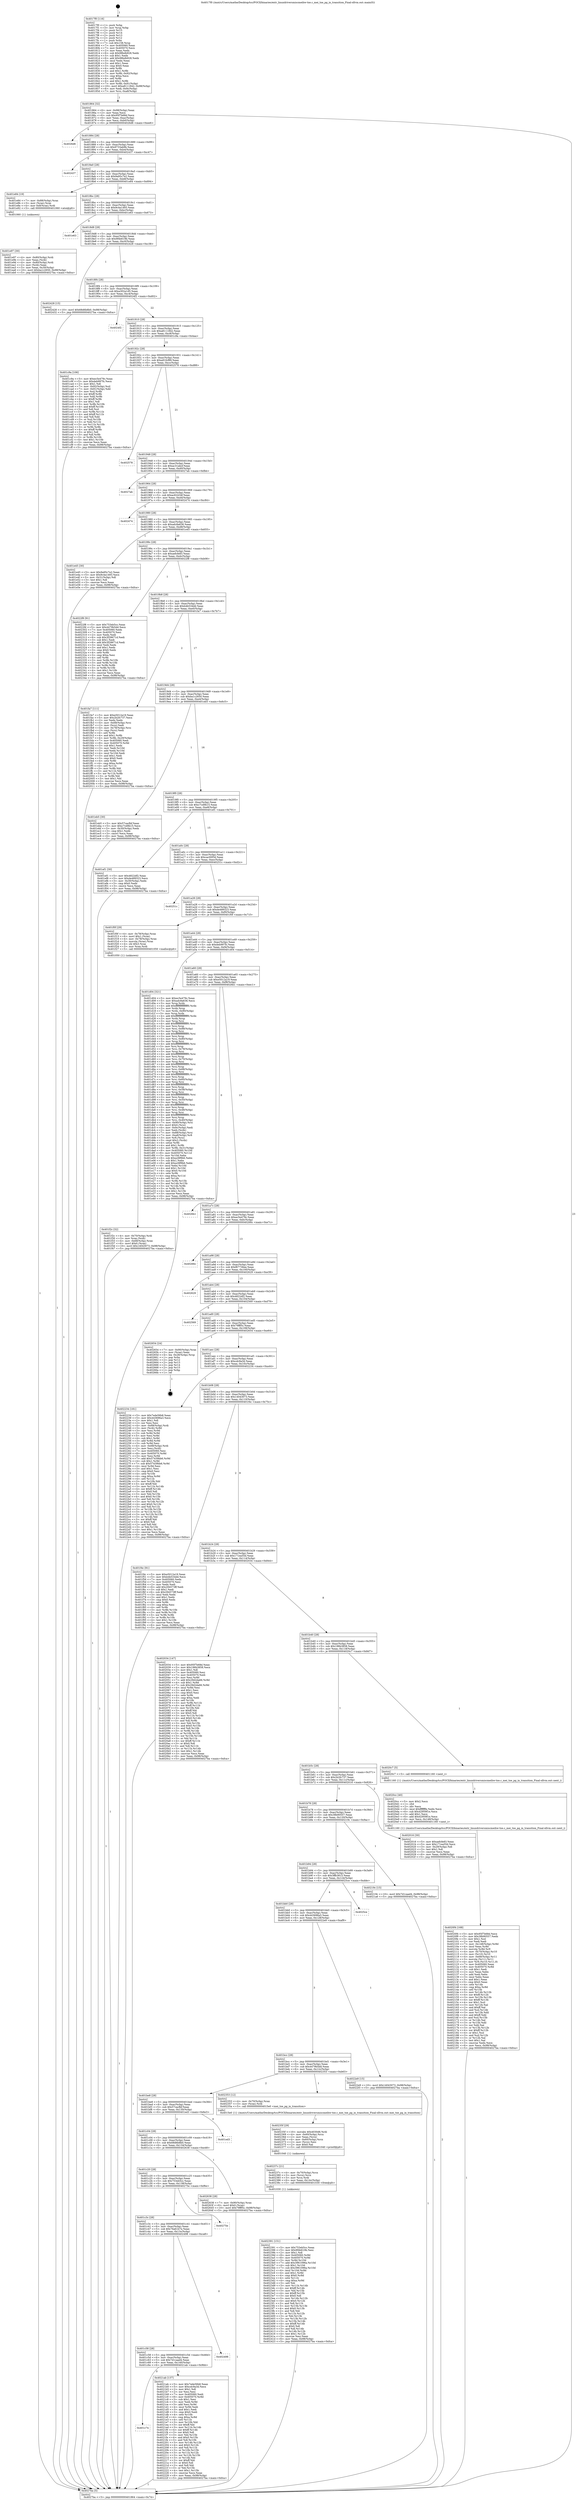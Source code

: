 digraph "0x4017f0" {
  label = "0x4017f0 (/mnt/c/Users/mathe/Desktop/tcc/POCII/binaries/extr_linuxdriversmiscmeihw-txe.c_mei_txe_pg_in_transition_Final-ollvm.out::main(0))"
  labelloc = "t"
  node[shape=record]

  Entry [label="",width=0.3,height=0.3,shape=circle,fillcolor=black,style=filled]
  "0x401864" [label="{
     0x401864 [32]\l
     | [instrs]\l
     &nbsp;&nbsp;0x401864 \<+6\>: mov -0x98(%rbp),%eax\l
     &nbsp;&nbsp;0x40186a \<+2\>: mov %eax,%ecx\l
     &nbsp;&nbsp;0x40186c \<+6\>: sub $0x95f7b68d,%ecx\l
     &nbsp;&nbsp;0x401872 \<+6\>: mov %eax,-0xac(%rbp)\l
     &nbsp;&nbsp;0x401878 \<+6\>: mov %ecx,-0xb0(%rbp)\l
     &nbsp;&nbsp;0x40187e \<+6\>: je 00000000004026d6 \<main+0xee6\>\l
  }"]
  "0x4026d6" [label="{
     0x4026d6\l
  }", style=dashed]
  "0x401884" [label="{
     0x401884 [28]\l
     | [instrs]\l
     &nbsp;&nbsp;0x401884 \<+5\>: jmp 0000000000401889 \<main+0x99\>\l
     &nbsp;&nbsp;0x401889 \<+6\>: mov -0xac(%rbp),%eax\l
     &nbsp;&nbsp;0x40188f \<+5\>: sub $0x9733ab9b,%eax\l
     &nbsp;&nbsp;0x401894 \<+6\>: mov %eax,-0xb4(%rbp)\l
     &nbsp;&nbsp;0x40189a \<+6\>: je 0000000000402437 \<main+0xc47\>\l
  }"]
  Exit [label="",width=0.3,height=0.3,shape=circle,fillcolor=black,style=filled,peripheries=2]
  "0x402437" [label="{
     0x402437\l
  }", style=dashed]
  "0x4018a0" [label="{
     0x4018a0 [28]\l
     | [instrs]\l
     &nbsp;&nbsp;0x4018a0 \<+5\>: jmp 00000000004018a5 \<main+0xb5\>\l
     &nbsp;&nbsp;0x4018a5 \<+6\>: mov -0xac(%rbp),%eax\l
     &nbsp;&nbsp;0x4018ab \<+5\>: sub $0x9a95c7e2,%eax\l
     &nbsp;&nbsp;0x4018b0 \<+6\>: mov %eax,-0xb8(%rbp)\l
     &nbsp;&nbsp;0x4018b6 \<+6\>: je 0000000000401e84 \<main+0x694\>\l
  }"]
  "0x402391" [label="{
     0x402391 [151]\l
     | [instrs]\l
     &nbsp;&nbsp;0x402391 \<+5\>: mov $0x753eb5cc,%eax\l
     &nbsp;&nbsp;0x402396 \<+5\>: mov $0x9f4b619b,%esi\l
     &nbsp;&nbsp;0x40239b \<+2\>: mov $0x1,%dl\l
     &nbsp;&nbsp;0x40239d \<+8\>: mov 0x405060,%r8d\l
     &nbsp;&nbsp;0x4023a5 \<+8\>: mov 0x405070,%r9d\l
     &nbsp;&nbsp;0x4023ad \<+3\>: mov %r8d,%r10d\l
     &nbsp;&nbsp;0x4023b0 \<+7\>: add $0x3961096a,%r10d\l
     &nbsp;&nbsp;0x4023b7 \<+4\>: sub $0x1,%r10d\l
     &nbsp;&nbsp;0x4023bb \<+7\>: sub $0x3961096a,%r10d\l
     &nbsp;&nbsp;0x4023c2 \<+4\>: imul %r10d,%r8d\l
     &nbsp;&nbsp;0x4023c6 \<+4\>: and $0x1,%r8d\l
     &nbsp;&nbsp;0x4023ca \<+4\>: cmp $0x0,%r8d\l
     &nbsp;&nbsp;0x4023ce \<+4\>: sete %r11b\l
     &nbsp;&nbsp;0x4023d2 \<+4\>: cmp $0xa,%r9d\l
     &nbsp;&nbsp;0x4023d6 \<+3\>: setl %bl\l
     &nbsp;&nbsp;0x4023d9 \<+3\>: mov %r11b,%r14b\l
     &nbsp;&nbsp;0x4023dc \<+4\>: xor $0xff,%r14b\l
     &nbsp;&nbsp;0x4023e0 \<+3\>: mov %bl,%r15b\l
     &nbsp;&nbsp;0x4023e3 \<+4\>: xor $0xff,%r15b\l
     &nbsp;&nbsp;0x4023e7 \<+3\>: xor $0x0,%dl\l
     &nbsp;&nbsp;0x4023ea \<+3\>: mov %r14b,%r12b\l
     &nbsp;&nbsp;0x4023ed \<+4\>: and $0x0,%r12b\l
     &nbsp;&nbsp;0x4023f1 \<+3\>: and %dl,%r11b\l
     &nbsp;&nbsp;0x4023f4 \<+3\>: mov %r15b,%r13b\l
     &nbsp;&nbsp;0x4023f7 \<+4\>: and $0x0,%r13b\l
     &nbsp;&nbsp;0x4023fb \<+2\>: and %dl,%bl\l
     &nbsp;&nbsp;0x4023fd \<+3\>: or %r11b,%r12b\l
     &nbsp;&nbsp;0x402400 \<+3\>: or %bl,%r13b\l
     &nbsp;&nbsp;0x402403 \<+3\>: xor %r13b,%r12b\l
     &nbsp;&nbsp;0x402406 \<+3\>: or %r15b,%r14b\l
     &nbsp;&nbsp;0x402409 \<+4\>: xor $0xff,%r14b\l
     &nbsp;&nbsp;0x40240d \<+3\>: or $0x0,%dl\l
     &nbsp;&nbsp;0x402410 \<+3\>: and %dl,%r14b\l
     &nbsp;&nbsp;0x402413 \<+3\>: or %r14b,%r12b\l
     &nbsp;&nbsp;0x402416 \<+4\>: test $0x1,%r12b\l
     &nbsp;&nbsp;0x40241a \<+3\>: cmovne %esi,%eax\l
     &nbsp;&nbsp;0x40241d \<+6\>: mov %eax,-0x98(%rbp)\l
     &nbsp;&nbsp;0x402423 \<+5\>: jmp 00000000004027ba \<main+0xfca\>\l
  }"]
  "0x401e84" [label="{
     0x401e84 [19]\l
     | [instrs]\l
     &nbsp;&nbsp;0x401e84 \<+7\>: mov -0x88(%rbp),%rax\l
     &nbsp;&nbsp;0x401e8b \<+3\>: mov (%rax),%rax\l
     &nbsp;&nbsp;0x401e8e \<+4\>: mov 0x8(%rax),%rdi\l
     &nbsp;&nbsp;0x401e92 \<+5\>: call 0000000000401060 \<atoi@plt\>\l
     | [calls]\l
     &nbsp;&nbsp;0x401060 \{1\} (unknown)\l
  }"]
  "0x4018bc" [label="{
     0x4018bc [28]\l
     | [instrs]\l
     &nbsp;&nbsp;0x4018bc \<+5\>: jmp 00000000004018c1 \<main+0xd1\>\l
     &nbsp;&nbsp;0x4018c1 \<+6\>: mov -0xac(%rbp),%eax\l
     &nbsp;&nbsp;0x4018c7 \<+5\>: sub $0x9c4a1493,%eax\l
     &nbsp;&nbsp;0x4018cc \<+6\>: mov %eax,-0xbc(%rbp)\l
     &nbsp;&nbsp;0x4018d2 \<+6\>: je 0000000000401e63 \<main+0x673\>\l
  }"]
  "0x40237c" [label="{
     0x40237c [21]\l
     | [instrs]\l
     &nbsp;&nbsp;0x40237c \<+4\>: mov -0x70(%rbp),%rcx\l
     &nbsp;&nbsp;0x402380 \<+3\>: mov (%rcx),%rcx\l
     &nbsp;&nbsp;0x402383 \<+3\>: mov %rcx,%rdi\l
     &nbsp;&nbsp;0x402386 \<+6\>: mov %eax,-0x14c(%rbp)\l
     &nbsp;&nbsp;0x40238c \<+5\>: call 0000000000401030 \<free@plt\>\l
     | [calls]\l
     &nbsp;&nbsp;0x401030 \{1\} (unknown)\l
  }"]
  "0x401e63" [label="{
     0x401e63\l
  }", style=dashed]
  "0x4018d8" [label="{
     0x4018d8 [28]\l
     | [instrs]\l
     &nbsp;&nbsp;0x4018d8 \<+5\>: jmp 00000000004018dd \<main+0xed\>\l
     &nbsp;&nbsp;0x4018dd \<+6\>: mov -0xac(%rbp),%eax\l
     &nbsp;&nbsp;0x4018e3 \<+5\>: sub $0x9f4b619b,%eax\l
     &nbsp;&nbsp;0x4018e8 \<+6\>: mov %eax,-0xc0(%rbp)\l
     &nbsp;&nbsp;0x4018ee \<+6\>: je 0000000000402428 \<main+0xc38\>\l
  }"]
  "0x40235f" [label="{
     0x40235f [29]\l
     | [instrs]\l
     &nbsp;&nbsp;0x40235f \<+10\>: movabs $0x4030d6,%rdi\l
     &nbsp;&nbsp;0x402369 \<+4\>: mov -0x60(%rbp),%rcx\l
     &nbsp;&nbsp;0x40236d \<+2\>: mov %eax,(%rcx)\l
     &nbsp;&nbsp;0x40236f \<+4\>: mov -0x60(%rbp),%rcx\l
     &nbsp;&nbsp;0x402373 \<+2\>: mov (%rcx),%esi\l
     &nbsp;&nbsp;0x402375 \<+2\>: mov $0x0,%al\l
     &nbsp;&nbsp;0x402377 \<+5\>: call 0000000000401040 \<printf@plt\>\l
     | [calls]\l
     &nbsp;&nbsp;0x401040 \{1\} (unknown)\l
  }"]
  "0x402428" [label="{
     0x402428 [15]\l
     | [instrs]\l
     &nbsp;&nbsp;0x402428 \<+10\>: movl $0x68d6b8b0,-0x98(%rbp)\l
     &nbsp;&nbsp;0x402432 \<+5\>: jmp 00000000004027ba \<main+0xfca\>\l
  }"]
  "0x4018f4" [label="{
     0x4018f4 [28]\l
     | [instrs]\l
     &nbsp;&nbsp;0x4018f4 \<+5\>: jmp 00000000004018f9 \<main+0x109\>\l
     &nbsp;&nbsp;0x4018f9 \<+6\>: mov -0xac(%rbp),%eax\l
     &nbsp;&nbsp;0x4018ff \<+5\>: sub $0xa302a1d5,%eax\l
     &nbsp;&nbsp;0x401904 \<+6\>: mov %eax,-0xc4(%rbp)\l
     &nbsp;&nbsp;0x40190a \<+6\>: je 00000000004024f2 \<main+0xd02\>\l
  }"]
  "0x401c74" [label="{
     0x401c74\l
  }", style=dashed]
  "0x4024f2" [label="{
     0x4024f2\l
  }", style=dashed]
  "0x401910" [label="{
     0x401910 [28]\l
     | [instrs]\l
     &nbsp;&nbsp;0x401910 \<+5\>: jmp 0000000000401915 \<main+0x125\>\l
     &nbsp;&nbsp;0x401915 \<+6\>: mov -0xac(%rbp),%eax\l
     &nbsp;&nbsp;0x40191b \<+5\>: sub $0xa8111842,%eax\l
     &nbsp;&nbsp;0x401920 \<+6\>: mov %eax,-0xc8(%rbp)\l
     &nbsp;&nbsp;0x401926 \<+6\>: je 0000000000401c9a \<main+0x4aa\>\l
  }"]
  "0x4021ab" [label="{
     0x4021ab [137]\l
     | [instrs]\l
     &nbsp;&nbsp;0x4021ab \<+5\>: mov $0x7ede56b8,%eax\l
     &nbsp;&nbsp;0x4021b0 \<+5\>: mov $0xcdc9a3d,%ecx\l
     &nbsp;&nbsp;0x4021b5 \<+2\>: mov $0x1,%dl\l
     &nbsp;&nbsp;0x4021b7 \<+2\>: xor %esi,%esi\l
     &nbsp;&nbsp;0x4021b9 \<+7\>: mov 0x405060,%edi\l
     &nbsp;&nbsp;0x4021c0 \<+8\>: mov 0x405070,%r8d\l
     &nbsp;&nbsp;0x4021c8 \<+3\>: sub $0x1,%esi\l
     &nbsp;&nbsp;0x4021cb \<+3\>: mov %edi,%r9d\l
     &nbsp;&nbsp;0x4021ce \<+3\>: add %esi,%r9d\l
     &nbsp;&nbsp;0x4021d1 \<+4\>: imul %r9d,%edi\l
     &nbsp;&nbsp;0x4021d5 \<+3\>: and $0x1,%edi\l
     &nbsp;&nbsp;0x4021d8 \<+3\>: cmp $0x0,%edi\l
     &nbsp;&nbsp;0x4021db \<+4\>: sete %r10b\l
     &nbsp;&nbsp;0x4021df \<+4\>: cmp $0xa,%r8d\l
     &nbsp;&nbsp;0x4021e3 \<+4\>: setl %r11b\l
     &nbsp;&nbsp;0x4021e7 \<+3\>: mov %r10b,%bl\l
     &nbsp;&nbsp;0x4021ea \<+3\>: xor $0xff,%bl\l
     &nbsp;&nbsp;0x4021ed \<+3\>: mov %r11b,%r14b\l
     &nbsp;&nbsp;0x4021f0 \<+4\>: xor $0xff,%r14b\l
     &nbsp;&nbsp;0x4021f4 \<+3\>: xor $0x0,%dl\l
     &nbsp;&nbsp;0x4021f7 \<+3\>: mov %bl,%r15b\l
     &nbsp;&nbsp;0x4021fa \<+4\>: and $0x0,%r15b\l
     &nbsp;&nbsp;0x4021fe \<+3\>: and %dl,%r10b\l
     &nbsp;&nbsp;0x402201 \<+3\>: mov %r14b,%r12b\l
     &nbsp;&nbsp;0x402204 \<+4\>: and $0x0,%r12b\l
     &nbsp;&nbsp;0x402208 \<+3\>: and %dl,%r11b\l
     &nbsp;&nbsp;0x40220b \<+3\>: or %r10b,%r15b\l
     &nbsp;&nbsp;0x40220e \<+3\>: or %r11b,%r12b\l
     &nbsp;&nbsp;0x402211 \<+3\>: xor %r12b,%r15b\l
     &nbsp;&nbsp;0x402214 \<+3\>: or %r14b,%bl\l
     &nbsp;&nbsp;0x402217 \<+3\>: xor $0xff,%bl\l
     &nbsp;&nbsp;0x40221a \<+3\>: or $0x0,%dl\l
     &nbsp;&nbsp;0x40221d \<+2\>: and %dl,%bl\l
     &nbsp;&nbsp;0x40221f \<+3\>: or %bl,%r15b\l
     &nbsp;&nbsp;0x402222 \<+4\>: test $0x1,%r15b\l
     &nbsp;&nbsp;0x402226 \<+3\>: cmovne %ecx,%eax\l
     &nbsp;&nbsp;0x402229 \<+6\>: mov %eax,-0x98(%rbp)\l
     &nbsp;&nbsp;0x40222f \<+5\>: jmp 00000000004027ba \<main+0xfca\>\l
  }"]
  "0x401c9a" [label="{
     0x401c9a [106]\l
     | [instrs]\l
     &nbsp;&nbsp;0x401c9a \<+5\>: mov $0xec5e479c,%eax\l
     &nbsp;&nbsp;0x401c9f \<+5\>: mov $0xdeb997fc,%ecx\l
     &nbsp;&nbsp;0x401ca4 \<+2\>: mov $0x1,%dl\l
     &nbsp;&nbsp;0x401ca6 \<+7\>: mov -0x92(%rbp),%sil\l
     &nbsp;&nbsp;0x401cad \<+7\>: mov -0x91(%rbp),%dil\l
     &nbsp;&nbsp;0x401cb4 \<+3\>: mov %sil,%r8b\l
     &nbsp;&nbsp;0x401cb7 \<+4\>: xor $0xff,%r8b\l
     &nbsp;&nbsp;0x401cbb \<+3\>: mov %dil,%r9b\l
     &nbsp;&nbsp;0x401cbe \<+4\>: xor $0xff,%r9b\l
     &nbsp;&nbsp;0x401cc2 \<+3\>: xor $0x1,%dl\l
     &nbsp;&nbsp;0x401cc5 \<+3\>: mov %r8b,%r10b\l
     &nbsp;&nbsp;0x401cc8 \<+4\>: and $0xff,%r10b\l
     &nbsp;&nbsp;0x401ccc \<+3\>: and %dl,%sil\l
     &nbsp;&nbsp;0x401ccf \<+3\>: mov %r9b,%r11b\l
     &nbsp;&nbsp;0x401cd2 \<+4\>: and $0xff,%r11b\l
     &nbsp;&nbsp;0x401cd6 \<+3\>: and %dl,%dil\l
     &nbsp;&nbsp;0x401cd9 \<+3\>: or %sil,%r10b\l
     &nbsp;&nbsp;0x401cdc \<+3\>: or %dil,%r11b\l
     &nbsp;&nbsp;0x401cdf \<+3\>: xor %r11b,%r10b\l
     &nbsp;&nbsp;0x401ce2 \<+3\>: or %r9b,%r8b\l
     &nbsp;&nbsp;0x401ce5 \<+4\>: xor $0xff,%r8b\l
     &nbsp;&nbsp;0x401ce9 \<+3\>: or $0x1,%dl\l
     &nbsp;&nbsp;0x401cec \<+3\>: and %dl,%r8b\l
     &nbsp;&nbsp;0x401cef \<+3\>: or %r8b,%r10b\l
     &nbsp;&nbsp;0x401cf2 \<+4\>: test $0x1,%r10b\l
     &nbsp;&nbsp;0x401cf6 \<+3\>: cmovne %ecx,%eax\l
     &nbsp;&nbsp;0x401cf9 \<+6\>: mov %eax,-0x98(%rbp)\l
     &nbsp;&nbsp;0x401cff \<+5\>: jmp 00000000004027ba \<main+0xfca\>\l
  }"]
  "0x40192c" [label="{
     0x40192c [28]\l
     | [instrs]\l
     &nbsp;&nbsp;0x40192c \<+5\>: jmp 0000000000401931 \<main+0x141\>\l
     &nbsp;&nbsp;0x401931 \<+6\>: mov -0xac(%rbp),%eax\l
     &nbsp;&nbsp;0x401937 \<+5\>: sub $0xa91fcf89,%eax\l
     &nbsp;&nbsp;0x40193c \<+6\>: mov %eax,-0xcc(%rbp)\l
     &nbsp;&nbsp;0x401942 \<+6\>: je 0000000000402578 \<main+0xd88\>\l
  }"]
  "0x4027ba" [label="{
     0x4027ba [5]\l
     | [instrs]\l
     &nbsp;&nbsp;0x4027ba \<+5\>: jmp 0000000000401864 \<main+0x74\>\l
  }"]
  "0x4017f0" [label="{
     0x4017f0 [116]\l
     | [instrs]\l
     &nbsp;&nbsp;0x4017f0 \<+1\>: push %rbp\l
     &nbsp;&nbsp;0x4017f1 \<+3\>: mov %rsp,%rbp\l
     &nbsp;&nbsp;0x4017f4 \<+2\>: push %r15\l
     &nbsp;&nbsp;0x4017f6 \<+2\>: push %r14\l
     &nbsp;&nbsp;0x4017f8 \<+2\>: push %r13\l
     &nbsp;&nbsp;0x4017fa \<+2\>: push %r12\l
     &nbsp;&nbsp;0x4017fc \<+1\>: push %rbx\l
     &nbsp;&nbsp;0x4017fd \<+7\>: sub $0x158,%rsp\l
     &nbsp;&nbsp;0x401804 \<+7\>: mov 0x405060,%eax\l
     &nbsp;&nbsp;0x40180b \<+7\>: mov 0x405070,%ecx\l
     &nbsp;&nbsp;0x401812 \<+2\>: mov %eax,%edx\l
     &nbsp;&nbsp;0x401814 \<+6\>: sub $0x98bdb928,%edx\l
     &nbsp;&nbsp;0x40181a \<+3\>: sub $0x1,%edx\l
     &nbsp;&nbsp;0x40181d \<+6\>: add $0x98bdb928,%edx\l
     &nbsp;&nbsp;0x401823 \<+3\>: imul %edx,%eax\l
     &nbsp;&nbsp;0x401826 \<+3\>: and $0x1,%eax\l
     &nbsp;&nbsp;0x401829 \<+3\>: cmp $0x0,%eax\l
     &nbsp;&nbsp;0x40182c \<+4\>: sete %r8b\l
     &nbsp;&nbsp;0x401830 \<+4\>: and $0x1,%r8b\l
     &nbsp;&nbsp;0x401834 \<+7\>: mov %r8b,-0x92(%rbp)\l
     &nbsp;&nbsp;0x40183b \<+3\>: cmp $0xa,%ecx\l
     &nbsp;&nbsp;0x40183e \<+4\>: setl %r8b\l
     &nbsp;&nbsp;0x401842 \<+4\>: and $0x1,%r8b\l
     &nbsp;&nbsp;0x401846 \<+7\>: mov %r8b,-0x91(%rbp)\l
     &nbsp;&nbsp;0x40184d \<+10\>: movl $0xa8111842,-0x98(%rbp)\l
     &nbsp;&nbsp;0x401857 \<+6\>: mov %edi,-0x9c(%rbp)\l
     &nbsp;&nbsp;0x40185d \<+7\>: mov %rsi,-0xa8(%rbp)\l
  }"]
  "0x401c58" [label="{
     0x401c58 [28]\l
     | [instrs]\l
     &nbsp;&nbsp;0x401c58 \<+5\>: jmp 0000000000401c5d \<main+0x46d\>\l
     &nbsp;&nbsp;0x401c5d \<+6\>: mov -0xac(%rbp),%eax\l
     &nbsp;&nbsp;0x401c63 \<+5\>: sub $0x7d1caad4,%eax\l
     &nbsp;&nbsp;0x401c68 \<+6\>: mov %eax,-0x140(%rbp)\l
     &nbsp;&nbsp;0x401c6e \<+6\>: je 00000000004021ab \<main+0x9bb\>\l
  }"]
  "0x402578" [label="{
     0x402578\l
  }", style=dashed]
  "0x401948" [label="{
     0x401948 [28]\l
     | [instrs]\l
     &nbsp;&nbsp;0x401948 \<+5\>: jmp 000000000040194d \<main+0x15d\>\l
     &nbsp;&nbsp;0x40194d \<+6\>: mov -0xac(%rbp),%eax\l
     &nbsp;&nbsp;0x401953 \<+5\>: sub $0xac31abcf,%eax\l
     &nbsp;&nbsp;0x401958 \<+6\>: mov %eax,-0xd0(%rbp)\l
     &nbsp;&nbsp;0x40195e \<+6\>: je 00000000004027ab \<main+0xfbb\>\l
  }"]
  "0x402498" [label="{
     0x402498\l
  }", style=dashed]
  "0x4027ab" [label="{
     0x4027ab\l
  }", style=dashed]
  "0x401964" [label="{
     0x401964 [28]\l
     | [instrs]\l
     &nbsp;&nbsp;0x401964 \<+5\>: jmp 0000000000401969 \<main+0x179\>\l
     &nbsp;&nbsp;0x401969 \<+6\>: mov -0xac(%rbp),%eax\l
     &nbsp;&nbsp;0x40196f \<+5\>: sub $0xac62434f,%eax\l
     &nbsp;&nbsp;0x401974 \<+6\>: mov %eax,-0xd4(%rbp)\l
     &nbsp;&nbsp;0x40197a \<+6\>: je 0000000000402474 \<main+0xc84\>\l
  }"]
  "0x401c3c" [label="{
     0x401c3c [28]\l
     | [instrs]\l
     &nbsp;&nbsp;0x401c3c \<+5\>: jmp 0000000000401c41 \<main+0x451\>\l
     &nbsp;&nbsp;0x401c41 \<+6\>: mov -0xac(%rbp),%eax\l
     &nbsp;&nbsp;0x401c47 \<+5\>: sub $0x76a61b7e,%eax\l
     &nbsp;&nbsp;0x401c4c \<+6\>: mov %eax,-0x13c(%rbp)\l
     &nbsp;&nbsp;0x401c52 \<+6\>: je 0000000000402498 \<main+0xca8\>\l
  }"]
  "0x402474" [label="{
     0x402474\l
  }", style=dashed]
  "0x401980" [label="{
     0x401980 [28]\l
     | [instrs]\l
     &nbsp;&nbsp;0x401980 \<+5\>: jmp 0000000000401985 \<main+0x195\>\l
     &nbsp;&nbsp;0x401985 \<+6\>: mov -0xac(%rbp),%eax\l
     &nbsp;&nbsp;0x40198b \<+5\>: sub $0xadc8a636,%eax\l
     &nbsp;&nbsp;0x401990 \<+6\>: mov %eax,-0xd8(%rbp)\l
     &nbsp;&nbsp;0x401996 \<+6\>: je 0000000000401e45 \<main+0x655\>\l
  }"]
  "0x40275e" [label="{
     0x40275e\l
  }", style=dashed]
  "0x401e45" [label="{
     0x401e45 [30]\l
     | [instrs]\l
     &nbsp;&nbsp;0x401e45 \<+5\>: mov $0x9a95c7e2,%eax\l
     &nbsp;&nbsp;0x401e4a \<+5\>: mov $0x9c4a1493,%ecx\l
     &nbsp;&nbsp;0x401e4f \<+3\>: mov -0x31(%rbp),%dl\l
     &nbsp;&nbsp;0x401e52 \<+3\>: test $0x1,%dl\l
     &nbsp;&nbsp;0x401e55 \<+3\>: cmovne %ecx,%eax\l
     &nbsp;&nbsp;0x401e58 \<+6\>: mov %eax,-0x98(%rbp)\l
     &nbsp;&nbsp;0x401e5e \<+5\>: jmp 00000000004027ba \<main+0xfca\>\l
  }"]
  "0x40199c" [label="{
     0x40199c [28]\l
     | [instrs]\l
     &nbsp;&nbsp;0x40199c \<+5\>: jmp 00000000004019a1 \<main+0x1b1\>\l
     &nbsp;&nbsp;0x4019a1 \<+6\>: mov -0xac(%rbp),%eax\l
     &nbsp;&nbsp;0x4019a7 \<+5\>: sub $0xaefcfe83,%eax\l
     &nbsp;&nbsp;0x4019ac \<+6\>: mov %eax,-0xdc(%rbp)\l
     &nbsp;&nbsp;0x4019b2 \<+6\>: je 00000000004022f8 \<main+0xb08\>\l
  }"]
  "0x401c20" [label="{
     0x401c20 [28]\l
     | [instrs]\l
     &nbsp;&nbsp;0x401c20 \<+5\>: jmp 0000000000401c25 \<main+0x435\>\l
     &nbsp;&nbsp;0x401c25 \<+6\>: mov -0xac(%rbp),%eax\l
     &nbsp;&nbsp;0x401c2b \<+5\>: sub $0x753eb5cc,%eax\l
     &nbsp;&nbsp;0x401c30 \<+6\>: mov %eax,-0x138(%rbp)\l
     &nbsp;&nbsp;0x401c36 \<+6\>: je 000000000040275e \<main+0xf6e\>\l
  }"]
  "0x4022f8" [label="{
     0x4022f8 [91]\l
     | [instrs]\l
     &nbsp;&nbsp;0x4022f8 \<+5\>: mov $0x753eb5cc,%eax\l
     &nbsp;&nbsp;0x4022fd \<+5\>: mov $0x4479b5dd,%ecx\l
     &nbsp;&nbsp;0x402302 \<+7\>: mov 0x405060,%edx\l
     &nbsp;&nbsp;0x402309 \<+7\>: mov 0x405070,%esi\l
     &nbsp;&nbsp;0x402310 \<+2\>: mov %edx,%edi\l
     &nbsp;&nbsp;0x402312 \<+6\>: sub $0x3f28671d,%edi\l
     &nbsp;&nbsp;0x402318 \<+3\>: sub $0x1,%edi\l
     &nbsp;&nbsp;0x40231b \<+6\>: add $0x3f28671d,%edi\l
     &nbsp;&nbsp;0x402321 \<+3\>: imul %edi,%edx\l
     &nbsp;&nbsp;0x402324 \<+3\>: and $0x1,%edx\l
     &nbsp;&nbsp;0x402327 \<+3\>: cmp $0x0,%edx\l
     &nbsp;&nbsp;0x40232a \<+4\>: sete %r8b\l
     &nbsp;&nbsp;0x40232e \<+3\>: cmp $0xa,%esi\l
     &nbsp;&nbsp;0x402331 \<+4\>: setl %r9b\l
     &nbsp;&nbsp;0x402335 \<+3\>: mov %r8b,%r10b\l
     &nbsp;&nbsp;0x402338 \<+3\>: and %r9b,%r10b\l
     &nbsp;&nbsp;0x40233b \<+3\>: xor %r9b,%r8b\l
     &nbsp;&nbsp;0x40233e \<+3\>: or %r8b,%r10b\l
     &nbsp;&nbsp;0x402341 \<+4\>: test $0x1,%r10b\l
     &nbsp;&nbsp;0x402345 \<+3\>: cmovne %ecx,%eax\l
     &nbsp;&nbsp;0x402348 \<+6\>: mov %eax,-0x98(%rbp)\l
     &nbsp;&nbsp;0x40234e \<+5\>: jmp 00000000004027ba \<main+0xfca\>\l
  }"]
  "0x4019b8" [label="{
     0x4019b8 [28]\l
     | [instrs]\l
     &nbsp;&nbsp;0x4019b8 \<+5\>: jmp 00000000004019bd \<main+0x1cd\>\l
     &nbsp;&nbsp;0x4019bd \<+6\>: mov -0xac(%rbp),%eax\l
     &nbsp;&nbsp;0x4019c3 \<+5\>: sub $0xb4b534dd,%eax\l
     &nbsp;&nbsp;0x4019c8 \<+6\>: mov %eax,-0xe0(%rbp)\l
     &nbsp;&nbsp;0x4019ce \<+6\>: je 0000000000401fa7 \<main+0x7b7\>\l
  }"]
  "0x402638" [label="{
     0x402638 [28]\l
     | [instrs]\l
     &nbsp;&nbsp;0x402638 \<+7\>: mov -0x90(%rbp),%rax\l
     &nbsp;&nbsp;0x40263f \<+6\>: movl $0x0,(%rax)\l
     &nbsp;&nbsp;0x402645 \<+10\>: movl $0x79fff5c,-0x98(%rbp)\l
     &nbsp;&nbsp;0x40264f \<+5\>: jmp 00000000004027ba \<main+0xfca\>\l
  }"]
  "0x401fa7" [label="{
     0x401fa7 [111]\l
     | [instrs]\l
     &nbsp;&nbsp;0x401fa7 \<+5\>: mov $0xe5012a19,%eax\l
     &nbsp;&nbsp;0x401fac \<+5\>: mov $0x2b2fc737,%ecx\l
     &nbsp;&nbsp;0x401fb1 \<+2\>: xor %edx,%edx\l
     &nbsp;&nbsp;0x401fb3 \<+4\>: mov -0x68(%rbp),%rsi\l
     &nbsp;&nbsp;0x401fb7 \<+2\>: mov (%rsi),%edi\l
     &nbsp;&nbsp;0x401fb9 \<+4\>: mov -0x78(%rbp),%rsi\l
     &nbsp;&nbsp;0x401fbd \<+2\>: cmp (%rsi),%edi\l
     &nbsp;&nbsp;0x401fbf \<+4\>: setl %r8b\l
     &nbsp;&nbsp;0x401fc3 \<+4\>: and $0x1,%r8b\l
     &nbsp;&nbsp;0x401fc7 \<+4\>: mov %r8b,-0x29(%rbp)\l
     &nbsp;&nbsp;0x401fcb \<+7\>: mov 0x405060,%edi\l
     &nbsp;&nbsp;0x401fd2 \<+8\>: mov 0x405070,%r9d\l
     &nbsp;&nbsp;0x401fda \<+3\>: sub $0x1,%edx\l
     &nbsp;&nbsp;0x401fdd \<+3\>: mov %edi,%r10d\l
     &nbsp;&nbsp;0x401fe0 \<+3\>: add %edx,%r10d\l
     &nbsp;&nbsp;0x401fe3 \<+4\>: imul %r10d,%edi\l
     &nbsp;&nbsp;0x401fe7 \<+3\>: and $0x1,%edi\l
     &nbsp;&nbsp;0x401fea \<+3\>: cmp $0x0,%edi\l
     &nbsp;&nbsp;0x401fed \<+4\>: sete %r8b\l
     &nbsp;&nbsp;0x401ff1 \<+4\>: cmp $0xa,%r9d\l
     &nbsp;&nbsp;0x401ff5 \<+4\>: setl %r11b\l
     &nbsp;&nbsp;0x401ff9 \<+3\>: mov %r8b,%bl\l
     &nbsp;&nbsp;0x401ffc \<+3\>: and %r11b,%bl\l
     &nbsp;&nbsp;0x401fff \<+3\>: xor %r11b,%r8b\l
     &nbsp;&nbsp;0x402002 \<+3\>: or %r8b,%bl\l
     &nbsp;&nbsp;0x402005 \<+3\>: test $0x1,%bl\l
     &nbsp;&nbsp;0x402008 \<+3\>: cmovne %ecx,%eax\l
     &nbsp;&nbsp;0x40200b \<+6\>: mov %eax,-0x98(%rbp)\l
     &nbsp;&nbsp;0x402011 \<+5\>: jmp 00000000004027ba \<main+0xfca\>\l
  }"]
  "0x4019d4" [label="{
     0x4019d4 [28]\l
     | [instrs]\l
     &nbsp;&nbsp;0x4019d4 \<+5\>: jmp 00000000004019d9 \<main+0x1e9\>\l
     &nbsp;&nbsp;0x4019d9 \<+6\>: mov -0xac(%rbp),%eax\l
     &nbsp;&nbsp;0x4019df \<+5\>: sub $0xba1c2650,%eax\l
     &nbsp;&nbsp;0x4019e4 \<+6\>: mov %eax,-0xe4(%rbp)\l
     &nbsp;&nbsp;0x4019ea \<+6\>: je 0000000000401eb5 \<main+0x6c5\>\l
  }"]
  "0x401c04" [label="{
     0x401c04 [28]\l
     | [instrs]\l
     &nbsp;&nbsp;0x401c04 \<+5\>: jmp 0000000000401c09 \<main+0x419\>\l
     &nbsp;&nbsp;0x401c09 \<+6\>: mov -0xac(%rbp),%eax\l
     &nbsp;&nbsp;0x401c0f \<+5\>: sub $0x68d6b8b0,%eax\l
     &nbsp;&nbsp;0x401c14 \<+6\>: mov %eax,-0x134(%rbp)\l
     &nbsp;&nbsp;0x401c1a \<+6\>: je 0000000000402638 \<main+0xe48\>\l
  }"]
  "0x401eb5" [label="{
     0x401eb5 [30]\l
     | [instrs]\l
     &nbsp;&nbsp;0x401eb5 \<+5\>: mov $0x57cacfbf,%eax\l
     &nbsp;&nbsp;0x401eba \<+5\>: mov $0xc7cd9b15,%ecx\l
     &nbsp;&nbsp;0x401ebf \<+3\>: mov -0x30(%rbp),%edx\l
     &nbsp;&nbsp;0x401ec2 \<+3\>: cmp $0x1,%edx\l
     &nbsp;&nbsp;0x401ec5 \<+3\>: cmovl %ecx,%eax\l
     &nbsp;&nbsp;0x401ec8 \<+6\>: mov %eax,-0x98(%rbp)\l
     &nbsp;&nbsp;0x401ece \<+5\>: jmp 00000000004027ba \<main+0xfca\>\l
  }"]
  "0x4019f0" [label="{
     0x4019f0 [28]\l
     | [instrs]\l
     &nbsp;&nbsp;0x4019f0 \<+5\>: jmp 00000000004019f5 \<main+0x205\>\l
     &nbsp;&nbsp;0x4019f5 \<+6\>: mov -0xac(%rbp),%eax\l
     &nbsp;&nbsp;0x4019fb \<+5\>: sub $0xc7cd9b15,%eax\l
     &nbsp;&nbsp;0x401a00 \<+6\>: mov %eax,-0xe8(%rbp)\l
     &nbsp;&nbsp;0x401a06 \<+6\>: je 0000000000401ef1 \<main+0x701\>\l
  }"]
  "0x401ed3" [label="{
     0x401ed3\l
  }", style=dashed]
  "0x401ef1" [label="{
     0x401ef1 [30]\l
     | [instrs]\l
     &nbsp;&nbsp;0x401ef1 \<+5\>: mov $0x4822df2,%eax\l
     &nbsp;&nbsp;0x401ef6 \<+5\>: mov $0xde489323,%ecx\l
     &nbsp;&nbsp;0x401efb \<+3\>: mov -0x30(%rbp),%edx\l
     &nbsp;&nbsp;0x401efe \<+3\>: cmp $0x0,%edx\l
     &nbsp;&nbsp;0x401f01 \<+3\>: cmove %ecx,%eax\l
     &nbsp;&nbsp;0x401f04 \<+6\>: mov %eax,-0x98(%rbp)\l
     &nbsp;&nbsp;0x401f0a \<+5\>: jmp 00000000004027ba \<main+0xfca\>\l
  }"]
  "0x401a0c" [label="{
     0x401a0c [28]\l
     | [instrs]\l
     &nbsp;&nbsp;0x401a0c \<+5\>: jmp 0000000000401a11 \<main+0x221\>\l
     &nbsp;&nbsp;0x401a11 \<+6\>: mov -0xac(%rbp),%eax\l
     &nbsp;&nbsp;0x401a17 \<+5\>: sub $0xcac00f3d,%eax\l
     &nbsp;&nbsp;0x401a1c \<+6\>: mov %eax,-0xec(%rbp)\l
     &nbsp;&nbsp;0x401a22 \<+6\>: je 000000000040251c \<main+0xd2c\>\l
  }"]
  "0x401be8" [label="{
     0x401be8 [28]\l
     | [instrs]\l
     &nbsp;&nbsp;0x401be8 \<+5\>: jmp 0000000000401bed \<main+0x3fd\>\l
     &nbsp;&nbsp;0x401bed \<+6\>: mov -0xac(%rbp),%eax\l
     &nbsp;&nbsp;0x401bf3 \<+5\>: sub $0x57cacfbf,%eax\l
     &nbsp;&nbsp;0x401bf8 \<+6\>: mov %eax,-0x130(%rbp)\l
     &nbsp;&nbsp;0x401bfe \<+6\>: je 0000000000401ed3 \<main+0x6e3\>\l
  }"]
  "0x40251c" [label="{
     0x40251c\l
  }", style=dashed]
  "0x401a28" [label="{
     0x401a28 [28]\l
     | [instrs]\l
     &nbsp;&nbsp;0x401a28 \<+5\>: jmp 0000000000401a2d \<main+0x23d\>\l
     &nbsp;&nbsp;0x401a2d \<+6\>: mov -0xac(%rbp),%eax\l
     &nbsp;&nbsp;0x401a33 \<+5\>: sub $0xde489323,%eax\l
     &nbsp;&nbsp;0x401a38 \<+6\>: mov %eax,-0xf0(%rbp)\l
     &nbsp;&nbsp;0x401a3e \<+6\>: je 0000000000401f0f \<main+0x71f\>\l
  }"]
  "0x402353" [label="{
     0x402353 [12]\l
     | [instrs]\l
     &nbsp;&nbsp;0x402353 \<+4\>: mov -0x70(%rbp),%rax\l
     &nbsp;&nbsp;0x402357 \<+3\>: mov (%rax),%rdi\l
     &nbsp;&nbsp;0x40235a \<+5\>: call 00000000004015e0 \<mei_txe_pg_in_transition\>\l
     | [calls]\l
     &nbsp;&nbsp;0x4015e0 \{1\} (/mnt/c/Users/mathe/Desktop/tcc/POCII/binaries/extr_linuxdriversmiscmeihw-txe.c_mei_txe_pg_in_transition_Final-ollvm.out::mei_txe_pg_in_transition)\l
  }"]
  "0x401f0f" [label="{
     0x401f0f [29]\l
     | [instrs]\l
     &nbsp;&nbsp;0x401f0f \<+4\>: mov -0x78(%rbp),%rax\l
     &nbsp;&nbsp;0x401f13 \<+6\>: movl $0x1,(%rax)\l
     &nbsp;&nbsp;0x401f19 \<+4\>: mov -0x78(%rbp),%rax\l
     &nbsp;&nbsp;0x401f1d \<+3\>: movslq (%rax),%rax\l
     &nbsp;&nbsp;0x401f20 \<+4\>: shl $0x3,%rax\l
     &nbsp;&nbsp;0x401f24 \<+3\>: mov %rax,%rdi\l
     &nbsp;&nbsp;0x401f27 \<+5\>: call 0000000000401050 \<malloc@plt\>\l
     | [calls]\l
     &nbsp;&nbsp;0x401050 \{1\} (unknown)\l
  }"]
  "0x401a44" [label="{
     0x401a44 [28]\l
     | [instrs]\l
     &nbsp;&nbsp;0x401a44 \<+5\>: jmp 0000000000401a49 \<main+0x259\>\l
     &nbsp;&nbsp;0x401a49 \<+6\>: mov -0xac(%rbp),%eax\l
     &nbsp;&nbsp;0x401a4f \<+5\>: sub $0xdeb997fc,%eax\l
     &nbsp;&nbsp;0x401a54 \<+6\>: mov %eax,-0xf4(%rbp)\l
     &nbsp;&nbsp;0x401a5a \<+6\>: je 0000000000401d04 \<main+0x514\>\l
  }"]
  "0x401bcc" [label="{
     0x401bcc [28]\l
     | [instrs]\l
     &nbsp;&nbsp;0x401bcc \<+5\>: jmp 0000000000401bd1 \<main+0x3e1\>\l
     &nbsp;&nbsp;0x401bd1 \<+6\>: mov -0xac(%rbp),%eax\l
     &nbsp;&nbsp;0x401bd7 \<+5\>: sub $0x4479b5dd,%eax\l
     &nbsp;&nbsp;0x401bdc \<+6\>: mov %eax,-0x12c(%rbp)\l
     &nbsp;&nbsp;0x401be2 \<+6\>: je 0000000000402353 \<main+0xb63\>\l
  }"]
  "0x401d04" [label="{
     0x401d04 [321]\l
     | [instrs]\l
     &nbsp;&nbsp;0x401d04 \<+5\>: mov $0xec5e479c,%eax\l
     &nbsp;&nbsp;0x401d09 \<+5\>: mov $0xadc8a636,%ecx\l
     &nbsp;&nbsp;0x401d0e \<+3\>: mov %rsp,%rdx\l
     &nbsp;&nbsp;0x401d11 \<+4\>: add $0xfffffffffffffff0,%rdx\l
     &nbsp;&nbsp;0x401d15 \<+3\>: mov %rdx,%rsp\l
     &nbsp;&nbsp;0x401d18 \<+7\>: mov %rdx,-0x90(%rbp)\l
     &nbsp;&nbsp;0x401d1f \<+3\>: mov %rsp,%rdx\l
     &nbsp;&nbsp;0x401d22 \<+4\>: add $0xfffffffffffffff0,%rdx\l
     &nbsp;&nbsp;0x401d26 \<+3\>: mov %rdx,%rsp\l
     &nbsp;&nbsp;0x401d29 \<+3\>: mov %rsp,%rsi\l
     &nbsp;&nbsp;0x401d2c \<+4\>: add $0xfffffffffffffff0,%rsi\l
     &nbsp;&nbsp;0x401d30 \<+3\>: mov %rsi,%rsp\l
     &nbsp;&nbsp;0x401d33 \<+7\>: mov %rsi,-0x88(%rbp)\l
     &nbsp;&nbsp;0x401d3a \<+3\>: mov %rsp,%rsi\l
     &nbsp;&nbsp;0x401d3d \<+4\>: add $0xfffffffffffffff0,%rsi\l
     &nbsp;&nbsp;0x401d41 \<+3\>: mov %rsi,%rsp\l
     &nbsp;&nbsp;0x401d44 \<+4\>: mov %rsi,-0x80(%rbp)\l
     &nbsp;&nbsp;0x401d48 \<+3\>: mov %rsp,%rsi\l
     &nbsp;&nbsp;0x401d4b \<+4\>: add $0xfffffffffffffff0,%rsi\l
     &nbsp;&nbsp;0x401d4f \<+3\>: mov %rsi,%rsp\l
     &nbsp;&nbsp;0x401d52 \<+4\>: mov %rsi,-0x78(%rbp)\l
     &nbsp;&nbsp;0x401d56 \<+3\>: mov %rsp,%rsi\l
     &nbsp;&nbsp;0x401d59 \<+4\>: add $0xfffffffffffffff0,%rsi\l
     &nbsp;&nbsp;0x401d5d \<+3\>: mov %rsi,%rsp\l
     &nbsp;&nbsp;0x401d60 \<+4\>: mov %rsi,-0x70(%rbp)\l
     &nbsp;&nbsp;0x401d64 \<+3\>: mov %rsp,%rsi\l
     &nbsp;&nbsp;0x401d67 \<+4\>: add $0xfffffffffffffff0,%rsi\l
     &nbsp;&nbsp;0x401d6b \<+3\>: mov %rsi,%rsp\l
     &nbsp;&nbsp;0x401d6e \<+4\>: mov %rsi,-0x68(%rbp)\l
     &nbsp;&nbsp;0x401d72 \<+3\>: mov %rsp,%rsi\l
     &nbsp;&nbsp;0x401d75 \<+4\>: add $0xfffffffffffffff0,%rsi\l
     &nbsp;&nbsp;0x401d79 \<+3\>: mov %rsi,%rsp\l
     &nbsp;&nbsp;0x401d7c \<+4\>: mov %rsi,-0x60(%rbp)\l
     &nbsp;&nbsp;0x401d80 \<+3\>: mov %rsp,%rsi\l
     &nbsp;&nbsp;0x401d83 \<+4\>: add $0xfffffffffffffff0,%rsi\l
     &nbsp;&nbsp;0x401d87 \<+3\>: mov %rsi,%rsp\l
     &nbsp;&nbsp;0x401d8a \<+4\>: mov %rsi,-0x58(%rbp)\l
     &nbsp;&nbsp;0x401d8e \<+3\>: mov %rsp,%rsi\l
     &nbsp;&nbsp;0x401d91 \<+4\>: add $0xfffffffffffffff0,%rsi\l
     &nbsp;&nbsp;0x401d95 \<+3\>: mov %rsi,%rsp\l
     &nbsp;&nbsp;0x401d98 \<+4\>: mov %rsi,-0x50(%rbp)\l
     &nbsp;&nbsp;0x401d9c \<+3\>: mov %rsp,%rsi\l
     &nbsp;&nbsp;0x401d9f \<+4\>: add $0xfffffffffffffff0,%rsi\l
     &nbsp;&nbsp;0x401da3 \<+3\>: mov %rsi,%rsp\l
     &nbsp;&nbsp;0x401da6 \<+4\>: mov %rsi,-0x48(%rbp)\l
     &nbsp;&nbsp;0x401daa \<+3\>: mov %rsp,%rsi\l
     &nbsp;&nbsp;0x401dad \<+4\>: add $0xfffffffffffffff0,%rsi\l
     &nbsp;&nbsp;0x401db1 \<+3\>: mov %rsi,%rsp\l
     &nbsp;&nbsp;0x401db4 \<+4\>: mov %rsi,-0x40(%rbp)\l
     &nbsp;&nbsp;0x401db8 \<+7\>: mov -0x90(%rbp),%rsi\l
     &nbsp;&nbsp;0x401dbf \<+6\>: movl $0x0,(%rsi)\l
     &nbsp;&nbsp;0x401dc5 \<+6\>: mov -0x9c(%rbp),%edi\l
     &nbsp;&nbsp;0x401dcb \<+2\>: mov %edi,(%rdx)\l
     &nbsp;&nbsp;0x401dcd \<+7\>: mov -0x88(%rbp),%rsi\l
     &nbsp;&nbsp;0x401dd4 \<+7\>: mov -0xa8(%rbp),%r8\l
     &nbsp;&nbsp;0x401ddb \<+3\>: mov %r8,(%rsi)\l
     &nbsp;&nbsp;0x401dde \<+3\>: cmpl $0x2,(%rdx)\l
     &nbsp;&nbsp;0x401de1 \<+4\>: setne %r9b\l
     &nbsp;&nbsp;0x401de5 \<+4\>: and $0x1,%r9b\l
     &nbsp;&nbsp;0x401de9 \<+4\>: mov %r9b,-0x31(%rbp)\l
     &nbsp;&nbsp;0x401ded \<+8\>: mov 0x405060,%r10d\l
     &nbsp;&nbsp;0x401df5 \<+8\>: mov 0x405070,%r11d\l
     &nbsp;&nbsp;0x401dfd \<+3\>: mov %r10d,%ebx\l
     &nbsp;&nbsp;0x401e00 \<+6\>: sub $0xa28f9b6,%ebx\l
     &nbsp;&nbsp;0x401e06 \<+3\>: sub $0x1,%ebx\l
     &nbsp;&nbsp;0x401e09 \<+6\>: add $0xa28f9b6,%ebx\l
     &nbsp;&nbsp;0x401e0f \<+4\>: imul %ebx,%r10d\l
     &nbsp;&nbsp;0x401e13 \<+4\>: and $0x1,%r10d\l
     &nbsp;&nbsp;0x401e17 \<+4\>: cmp $0x0,%r10d\l
     &nbsp;&nbsp;0x401e1b \<+4\>: sete %r9b\l
     &nbsp;&nbsp;0x401e1f \<+4\>: cmp $0xa,%r11d\l
     &nbsp;&nbsp;0x401e23 \<+4\>: setl %r14b\l
     &nbsp;&nbsp;0x401e27 \<+3\>: mov %r9b,%r15b\l
     &nbsp;&nbsp;0x401e2a \<+3\>: and %r14b,%r15b\l
     &nbsp;&nbsp;0x401e2d \<+3\>: xor %r14b,%r9b\l
     &nbsp;&nbsp;0x401e30 \<+3\>: or %r9b,%r15b\l
     &nbsp;&nbsp;0x401e33 \<+4\>: test $0x1,%r15b\l
     &nbsp;&nbsp;0x401e37 \<+3\>: cmovne %ecx,%eax\l
     &nbsp;&nbsp;0x401e3a \<+6\>: mov %eax,-0x98(%rbp)\l
     &nbsp;&nbsp;0x401e40 \<+5\>: jmp 00000000004027ba \<main+0xfca\>\l
  }"]
  "0x401a60" [label="{
     0x401a60 [28]\l
     | [instrs]\l
     &nbsp;&nbsp;0x401a60 \<+5\>: jmp 0000000000401a65 \<main+0x275\>\l
     &nbsp;&nbsp;0x401a65 \<+6\>: mov -0xac(%rbp),%eax\l
     &nbsp;&nbsp;0x401a6b \<+5\>: sub $0xe5012a19,%eax\l
     &nbsp;&nbsp;0x401a70 \<+6\>: mov %eax,-0xf8(%rbp)\l
     &nbsp;&nbsp;0x401a76 \<+6\>: je 00000000004026b1 \<main+0xec1\>\l
  }"]
  "0x4022e9" [label="{
     0x4022e9 [15]\l
     | [instrs]\l
     &nbsp;&nbsp;0x4022e9 \<+10\>: movl $0x14043073,-0x98(%rbp)\l
     &nbsp;&nbsp;0x4022f3 \<+5\>: jmp 00000000004027ba \<main+0xfca\>\l
  }"]
  "0x401e97" [label="{
     0x401e97 [30]\l
     | [instrs]\l
     &nbsp;&nbsp;0x401e97 \<+4\>: mov -0x80(%rbp),%rdi\l
     &nbsp;&nbsp;0x401e9b \<+2\>: mov %eax,(%rdi)\l
     &nbsp;&nbsp;0x401e9d \<+4\>: mov -0x80(%rbp),%rdi\l
     &nbsp;&nbsp;0x401ea1 \<+2\>: mov (%rdi),%eax\l
     &nbsp;&nbsp;0x401ea3 \<+3\>: mov %eax,-0x30(%rbp)\l
     &nbsp;&nbsp;0x401ea6 \<+10\>: movl $0xba1c2650,-0x98(%rbp)\l
     &nbsp;&nbsp;0x401eb0 \<+5\>: jmp 00000000004027ba \<main+0xfca\>\l
  }"]
  "0x401f2c" [label="{
     0x401f2c [32]\l
     | [instrs]\l
     &nbsp;&nbsp;0x401f2c \<+4\>: mov -0x70(%rbp),%rdi\l
     &nbsp;&nbsp;0x401f30 \<+3\>: mov %rax,(%rdi)\l
     &nbsp;&nbsp;0x401f33 \<+4\>: mov -0x68(%rbp),%rax\l
     &nbsp;&nbsp;0x401f37 \<+6\>: movl $0x0,(%rax)\l
     &nbsp;&nbsp;0x401f3d \<+10\>: movl $0x14043073,-0x98(%rbp)\l
     &nbsp;&nbsp;0x401f47 \<+5\>: jmp 00000000004027ba \<main+0xfca\>\l
  }"]
  "0x401bb0" [label="{
     0x401bb0 [28]\l
     | [instrs]\l
     &nbsp;&nbsp;0x401bb0 \<+5\>: jmp 0000000000401bb5 \<main+0x3c5\>\l
     &nbsp;&nbsp;0x401bb5 \<+6\>: mov -0xac(%rbp),%eax\l
     &nbsp;&nbsp;0x401bbb \<+5\>: sub $0x443696a3,%eax\l
     &nbsp;&nbsp;0x401bc0 \<+6\>: mov %eax,-0x128(%rbp)\l
     &nbsp;&nbsp;0x401bc6 \<+6\>: je 00000000004022e9 \<main+0xaf9\>\l
  }"]
  "0x4026b1" [label="{
     0x4026b1\l
  }", style=dashed]
  "0x401a7c" [label="{
     0x401a7c [28]\l
     | [instrs]\l
     &nbsp;&nbsp;0x401a7c \<+5\>: jmp 0000000000401a81 \<main+0x291\>\l
     &nbsp;&nbsp;0x401a81 \<+6\>: mov -0xac(%rbp),%eax\l
     &nbsp;&nbsp;0x401a87 \<+5\>: sub $0xec5e479c,%eax\l
     &nbsp;&nbsp;0x401a8c \<+6\>: mov %eax,-0xfc(%rbp)\l
     &nbsp;&nbsp;0x401a92 \<+6\>: je 000000000040266c \<main+0xe7c\>\l
  }"]
  "0x4025ce" [label="{
     0x4025ce\l
  }", style=dashed]
  "0x40266c" [label="{
     0x40266c\l
  }", style=dashed]
  "0x401a98" [label="{
     0x401a98 [28]\l
     | [instrs]\l
     &nbsp;&nbsp;0x401a98 \<+5\>: jmp 0000000000401a9d \<main+0x2ad\>\l
     &nbsp;&nbsp;0x401a9d \<+6\>: mov -0xac(%rbp),%eax\l
     &nbsp;&nbsp;0x401aa3 \<+5\>: sub $0xf67736ee,%eax\l
     &nbsp;&nbsp;0x401aa8 \<+6\>: mov %eax,-0x100(%rbp)\l
     &nbsp;&nbsp;0x401aae \<+6\>: je 0000000000402629 \<main+0xe39\>\l
  }"]
  "0x401b94" [label="{
     0x401b94 [28]\l
     | [instrs]\l
     &nbsp;&nbsp;0x401b94 \<+5\>: jmp 0000000000401b99 \<main+0x3a9\>\l
     &nbsp;&nbsp;0x401b99 \<+6\>: mov -0xac(%rbp),%eax\l
     &nbsp;&nbsp;0x401b9f \<+5\>: sub $0x3ffb3815,%eax\l
     &nbsp;&nbsp;0x401ba4 \<+6\>: mov %eax,-0x124(%rbp)\l
     &nbsp;&nbsp;0x401baa \<+6\>: je 00000000004025ce \<main+0xdde\>\l
  }"]
  "0x402629" [label="{
     0x402629\l
  }", style=dashed]
  "0x401ab4" [label="{
     0x401ab4 [28]\l
     | [instrs]\l
     &nbsp;&nbsp;0x401ab4 \<+5\>: jmp 0000000000401ab9 \<main+0x2c9\>\l
     &nbsp;&nbsp;0x401ab9 \<+6\>: mov -0xac(%rbp),%eax\l
     &nbsp;&nbsp;0x401abf \<+5\>: sub $0x4822df2,%eax\l
     &nbsp;&nbsp;0x401ac4 \<+6\>: mov %eax,-0x104(%rbp)\l
     &nbsp;&nbsp;0x401aca \<+6\>: je 0000000000402569 \<main+0xd79\>\l
  }"]
  "0x40219c" [label="{
     0x40219c [15]\l
     | [instrs]\l
     &nbsp;&nbsp;0x40219c \<+10\>: movl $0x7d1caad4,-0x98(%rbp)\l
     &nbsp;&nbsp;0x4021a6 \<+5\>: jmp 00000000004027ba \<main+0xfca\>\l
  }"]
  "0x402569" [label="{
     0x402569\l
  }", style=dashed]
  "0x401ad0" [label="{
     0x401ad0 [28]\l
     | [instrs]\l
     &nbsp;&nbsp;0x401ad0 \<+5\>: jmp 0000000000401ad5 \<main+0x2e5\>\l
     &nbsp;&nbsp;0x401ad5 \<+6\>: mov -0xac(%rbp),%eax\l
     &nbsp;&nbsp;0x401adb \<+5\>: sub $0x79fff5c,%eax\l
     &nbsp;&nbsp;0x401ae0 \<+6\>: mov %eax,-0x108(%rbp)\l
     &nbsp;&nbsp;0x401ae6 \<+6\>: je 0000000000402654 \<main+0xe64\>\l
  }"]
  "0x4020f4" [label="{
     0x4020f4 [168]\l
     | [instrs]\l
     &nbsp;&nbsp;0x4020f4 \<+5\>: mov $0x95f7b68d,%ecx\l
     &nbsp;&nbsp;0x4020f9 \<+5\>: mov $0x38b90557,%edx\l
     &nbsp;&nbsp;0x4020fe \<+3\>: mov $0x1,%sil\l
     &nbsp;&nbsp;0x402101 \<+2\>: xor %edi,%edi\l
     &nbsp;&nbsp;0x402103 \<+7\>: mov -0x148(%rbp),%r8d\l
     &nbsp;&nbsp;0x40210a \<+4\>: imul %eax,%r8d\l
     &nbsp;&nbsp;0x40210e \<+3\>: movslq %r8d,%r9\l
     &nbsp;&nbsp;0x402111 \<+4\>: mov -0x70(%rbp),%r10\l
     &nbsp;&nbsp;0x402115 \<+3\>: mov (%r10),%r10\l
     &nbsp;&nbsp;0x402118 \<+4\>: mov -0x68(%rbp),%r11\l
     &nbsp;&nbsp;0x40211c \<+3\>: movslq (%r11),%r11\l
     &nbsp;&nbsp;0x40211f \<+4\>: mov %r9,(%r10,%r11,8)\l
     &nbsp;&nbsp;0x402123 \<+7\>: mov 0x405060,%eax\l
     &nbsp;&nbsp;0x40212a \<+8\>: mov 0x405070,%r8d\l
     &nbsp;&nbsp;0x402132 \<+3\>: sub $0x1,%edi\l
     &nbsp;&nbsp;0x402135 \<+2\>: mov %eax,%ebx\l
     &nbsp;&nbsp;0x402137 \<+2\>: add %edi,%ebx\l
     &nbsp;&nbsp;0x402139 \<+3\>: imul %ebx,%eax\l
     &nbsp;&nbsp;0x40213c \<+3\>: and $0x1,%eax\l
     &nbsp;&nbsp;0x40213f \<+3\>: cmp $0x0,%eax\l
     &nbsp;&nbsp;0x402142 \<+4\>: sete %r14b\l
     &nbsp;&nbsp;0x402146 \<+4\>: cmp $0xa,%r8d\l
     &nbsp;&nbsp;0x40214a \<+4\>: setl %r15b\l
     &nbsp;&nbsp;0x40214e \<+3\>: mov %r14b,%r12b\l
     &nbsp;&nbsp;0x402151 \<+4\>: xor $0xff,%r12b\l
     &nbsp;&nbsp;0x402155 \<+3\>: mov %r15b,%r13b\l
     &nbsp;&nbsp;0x402158 \<+4\>: xor $0xff,%r13b\l
     &nbsp;&nbsp;0x40215c \<+4\>: xor $0x1,%sil\l
     &nbsp;&nbsp;0x402160 \<+3\>: mov %r12b,%al\l
     &nbsp;&nbsp;0x402163 \<+2\>: and $0xff,%al\l
     &nbsp;&nbsp;0x402165 \<+3\>: and %sil,%r14b\l
     &nbsp;&nbsp;0x402168 \<+3\>: mov %r13b,%dil\l
     &nbsp;&nbsp;0x40216b \<+4\>: and $0xff,%dil\l
     &nbsp;&nbsp;0x40216f \<+3\>: and %sil,%r15b\l
     &nbsp;&nbsp;0x402172 \<+3\>: or %r14b,%al\l
     &nbsp;&nbsp;0x402175 \<+3\>: or %r15b,%dil\l
     &nbsp;&nbsp;0x402178 \<+3\>: xor %dil,%al\l
     &nbsp;&nbsp;0x40217b \<+3\>: or %r13b,%r12b\l
     &nbsp;&nbsp;0x40217e \<+4\>: xor $0xff,%r12b\l
     &nbsp;&nbsp;0x402182 \<+4\>: or $0x1,%sil\l
     &nbsp;&nbsp;0x402186 \<+3\>: and %sil,%r12b\l
     &nbsp;&nbsp;0x402189 \<+3\>: or %r12b,%al\l
     &nbsp;&nbsp;0x40218c \<+2\>: test $0x1,%al\l
     &nbsp;&nbsp;0x40218e \<+3\>: cmovne %edx,%ecx\l
     &nbsp;&nbsp;0x402191 \<+6\>: mov %ecx,-0x98(%rbp)\l
     &nbsp;&nbsp;0x402197 \<+5\>: jmp 00000000004027ba \<main+0xfca\>\l
  }"]
  "0x402654" [label="{
     0x402654 [24]\l
     | [instrs]\l
     &nbsp;&nbsp;0x402654 \<+7\>: mov -0x90(%rbp),%rax\l
     &nbsp;&nbsp;0x40265b \<+2\>: mov (%rax),%eax\l
     &nbsp;&nbsp;0x40265d \<+4\>: lea -0x28(%rbp),%rsp\l
     &nbsp;&nbsp;0x402661 \<+1\>: pop %rbx\l
     &nbsp;&nbsp;0x402662 \<+2\>: pop %r12\l
     &nbsp;&nbsp;0x402664 \<+2\>: pop %r13\l
     &nbsp;&nbsp;0x402666 \<+2\>: pop %r14\l
     &nbsp;&nbsp;0x402668 \<+2\>: pop %r15\l
     &nbsp;&nbsp;0x40266a \<+1\>: pop %rbp\l
     &nbsp;&nbsp;0x40266b \<+1\>: ret\l
  }"]
  "0x401aec" [label="{
     0x401aec [28]\l
     | [instrs]\l
     &nbsp;&nbsp;0x401aec \<+5\>: jmp 0000000000401af1 \<main+0x301\>\l
     &nbsp;&nbsp;0x401af1 \<+6\>: mov -0xac(%rbp),%eax\l
     &nbsp;&nbsp;0x401af7 \<+5\>: sub $0xcdc9a3d,%eax\l
     &nbsp;&nbsp;0x401afc \<+6\>: mov %eax,-0x10c(%rbp)\l
     &nbsp;&nbsp;0x401b02 \<+6\>: je 0000000000402234 \<main+0xa44\>\l
  }"]
  "0x4020cc" [label="{
     0x4020cc [40]\l
     | [instrs]\l
     &nbsp;&nbsp;0x4020cc \<+5\>: mov $0x2,%ecx\l
     &nbsp;&nbsp;0x4020d1 \<+1\>: cltd\l
     &nbsp;&nbsp;0x4020d2 \<+2\>: idiv %ecx\l
     &nbsp;&nbsp;0x4020d4 \<+6\>: imul $0xfffffffe,%edx,%ecx\l
     &nbsp;&nbsp;0x4020da \<+6\>: sub $0x42959f1e,%ecx\l
     &nbsp;&nbsp;0x4020e0 \<+3\>: add $0x1,%ecx\l
     &nbsp;&nbsp;0x4020e3 \<+6\>: add $0x42959f1e,%ecx\l
     &nbsp;&nbsp;0x4020e9 \<+6\>: mov %ecx,-0x148(%rbp)\l
     &nbsp;&nbsp;0x4020ef \<+5\>: call 0000000000401160 \<next_i\>\l
     | [calls]\l
     &nbsp;&nbsp;0x401160 \{1\} (/mnt/c/Users/mathe/Desktop/tcc/POCII/binaries/extr_linuxdriversmiscmeihw-txe.c_mei_txe_pg_in_transition_Final-ollvm.out::next_i)\l
  }"]
  "0x402234" [label="{
     0x402234 [181]\l
     | [instrs]\l
     &nbsp;&nbsp;0x402234 \<+5\>: mov $0x7ede56b8,%eax\l
     &nbsp;&nbsp;0x402239 \<+5\>: mov $0x443696a3,%ecx\l
     &nbsp;&nbsp;0x40223e \<+2\>: mov $0x1,%dl\l
     &nbsp;&nbsp;0x402240 \<+2\>: xor %esi,%esi\l
     &nbsp;&nbsp;0x402242 \<+4\>: mov -0x68(%rbp),%rdi\l
     &nbsp;&nbsp;0x402246 \<+3\>: mov (%rdi),%r8d\l
     &nbsp;&nbsp;0x402249 \<+3\>: mov %esi,%r9d\l
     &nbsp;&nbsp;0x40224c \<+3\>: sub %r8d,%r9d\l
     &nbsp;&nbsp;0x40224f \<+3\>: mov %esi,%r8d\l
     &nbsp;&nbsp;0x402252 \<+4\>: sub $0x1,%r8d\l
     &nbsp;&nbsp;0x402256 \<+3\>: add %r8d,%r9d\l
     &nbsp;&nbsp;0x402259 \<+3\>: sub %r9d,%esi\l
     &nbsp;&nbsp;0x40225c \<+4\>: mov -0x68(%rbp),%rdi\l
     &nbsp;&nbsp;0x402260 \<+2\>: mov %esi,(%rdi)\l
     &nbsp;&nbsp;0x402262 \<+7\>: mov 0x405060,%esi\l
     &nbsp;&nbsp;0x402269 \<+8\>: mov 0x405070,%r8d\l
     &nbsp;&nbsp;0x402271 \<+3\>: mov %esi,%r9d\l
     &nbsp;&nbsp;0x402274 \<+7\>: add $0x57439bb6,%r9d\l
     &nbsp;&nbsp;0x40227b \<+4\>: sub $0x1,%r9d\l
     &nbsp;&nbsp;0x40227f \<+7\>: sub $0x57439bb6,%r9d\l
     &nbsp;&nbsp;0x402286 \<+4\>: imul %r9d,%esi\l
     &nbsp;&nbsp;0x40228a \<+3\>: and $0x1,%esi\l
     &nbsp;&nbsp;0x40228d \<+3\>: cmp $0x0,%esi\l
     &nbsp;&nbsp;0x402290 \<+4\>: sete %r10b\l
     &nbsp;&nbsp;0x402294 \<+4\>: cmp $0xa,%r8d\l
     &nbsp;&nbsp;0x402298 \<+4\>: setl %r11b\l
     &nbsp;&nbsp;0x40229c \<+3\>: mov %r10b,%bl\l
     &nbsp;&nbsp;0x40229f \<+3\>: xor $0xff,%bl\l
     &nbsp;&nbsp;0x4022a2 \<+3\>: mov %r11b,%r14b\l
     &nbsp;&nbsp;0x4022a5 \<+4\>: xor $0xff,%r14b\l
     &nbsp;&nbsp;0x4022a9 \<+3\>: xor $0x0,%dl\l
     &nbsp;&nbsp;0x4022ac \<+3\>: mov %bl,%r15b\l
     &nbsp;&nbsp;0x4022af \<+4\>: and $0x0,%r15b\l
     &nbsp;&nbsp;0x4022b3 \<+3\>: and %dl,%r10b\l
     &nbsp;&nbsp;0x4022b6 \<+3\>: mov %r14b,%r12b\l
     &nbsp;&nbsp;0x4022b9 \<+4\>: and $0x0,%r12b\l
     &nbsp;&nbsp;0x4022bd \<+3\>: and %dl,%r11b\l
     &nbsp;&nbsp;0x4022c0 \<+3\>: or %r10b,%r15b\l
     &nbsp;&nbsp;0x4022c3 \<+3\>: or %r11b,%r12b\l
     &nbsp;&nbsp;0x4022c6 \<+3\>: xor %r12b,%r15b\l
     &nbsp;&nbsp;0x4022c9 \<+3\>: or %r14b,%bl\l
     &nbsp;&nbsp;0x4022cc \<+3\>: xor $0xff,%bl\l
     &nbsp;&nbsp;0x4022cf \<+3\>: or $0x0,%dl\l
     &nbsp;&nbsp;0x4022d2 \<+2\>: and %dl,%bl\l
     &nbsp;&nbsp;0x4022d4 \<+3\>: or %bl,%r15b\l
     &nbsp;&nbsp;0x4022d7 \<+4\>: test $0x1,%r15b\l
     &nbsp;&nbsp;0x4022db \<+3\>: cmovne %ecx,%eax\l
     &nbsp;&nbsp;0x4022de \<+6\>: mov %eax,-0x98(%rbp)\l
     &nbsp;&nbsp;0x4022e4 \<+5\>: jmp 00000000004027ba \<main+0xfca\>\l
  }"]
  "0x401b08" [label="{
     0x401b08 [28]\l
     | [instrs]\l
     &nbsp;&nbsp;0x401b08 \<+5\>: jmp 0000000000401b0d \<main+0x31d\>\l
     &nbsp;&nbsp;0x401b0d \<+6\>: mov -0xac(%rbp),%eax\l
     &nbsp;&nbsp;0x401b13 \<+5\>: sub $0x14043073,%eax\l
     &nbsp;&nbsp;0x401b18 \<+6\>: mov %eax,-0x110(%rbp)\l
     &nbsp;&nbsp;0x401b1e \<+6\>: je 0000000000401f4c \<main+0x75c\>\l
  }"]
  "0x401b78" [label="{
     0x401b78 [28]\l
     | [instrs]\l
     &nbsp;&nbsp;0x401b78 \<+5\>: jmp 0000000000401b7d \<main+0x38d\>\l
     &nbsp;&nbsp;0x401b7d \<+6\>: mov -0xac(%rbp),%eax\l
     &nbsp;&nbsp;0x401b83 \<+5\>: sub $0x38b90557,%eax\l
     &nbsp;&nbsp;0x401b88 \<+6\>: mov %eax,-0x120(%rbp)\l
     &nbsp;&nbsp;0x401b8e \<+6\>: je 000000000040219c \<main+0x9ac\>\l
  }"]
  "0x401f4c" [label="{
     0x401f4c [91]\l
     | [instrs]\l
     &nbsp;&nbsp;0x401f4c \<+5\>: mov $0xe5012a19,%eax\l
     &nbsp;&nbsp;0x401f51 \<+5\>: mov $0xb4b534dd,%ecx\l
     &nbsp;&nbsp;0x401f56 \<+7\>: mov 0x405060,%edx\l
     &nbsp;&nbsp;0x401f5d \<+7\>: mov 0x405070,%esi\l
     &nbsp;&nbsp;0x401f64 \<+2\>: mov %edx,%edi\l
     &nbsp;&nbsp;0x401f66 \<+6\>: add $0x294573ff,%edi\l
     &nbsp;&nbsp;0x401f6c \<+3\>: sub $0x1,%edi\l
     &nbsp;&nbsp;0x401f6f \<+6\>: sub $0x294573ff,%edi\l
     &nbsp;&nbsp;0x401f75 \<+3\>: imul %edi,%edx\l
     &nbsp;&nbsp;0x401f78 \<+3\>: and $0x1,%edx\l
     &nbsp;&nbsp;0x401f7b \<+3\>: cmp $0x0,%edx\l
     &nbsp;&nbsp;0x401f7e \<+4\>: sete %r8b\l
     &nbsp;&nbsp;0x401f82 \<+3\>: cmp $0xa,%esi\l
     &nbsp;&nbsp;0x401f85 \<+4\>: setl %r9b\l
     &nbsp;&nbsp;0x401f89 \<+3\>: mov %r8b,%r10b\l
     &nbsp;&nbsp;0x401f8c \<+3\>: and %r9b,%r10b\l
     &nbsp;&nbsp;0x401f8f \<+3\>: xor %r9b,%r8b\l
     &nbsp;&nbsp;0x401f92 \<+3\>: or %r8b,%r10b\l
     &nbsp;&nbsp;0x401f95 \<+4\>: test $0x1,%r10b\l
     &nbsp;&nbsp;0x401f99 \<+3\>: cmovne %ecx,%eax\l
     &nbsp;&nbsp;0x401f9c \<+6\>: mov %eax,-0x98(%rbp)\l
     &nbsp;&nbsp;0x401fa2 \<+5\>: jmp 00000000004027ba \<main+0xfca\>\l
  }"]
  "0x401b24" [label="{
     0x401b24 [28]\l
     | [instrs]\l
     &nbsp;&nbsp;0x401b24 \<+5\>: jmp 0000000000401b29 \<main+0x339\>\l
     &nbsp;&nbsp;0x401b29 \<+6\>: mov -0xac(%rbp),%eax\l
     &nbsp;&nbsp;0x401b2f \<+5\>: sub $0x171ea55d,%eax\l
     &nbsp;&nbsp;0x401b34 \<+6\>: mov %eax,-0x114(%rbp)\l
     &nbsp;&nbsp;0x401b3a \<+6\>: je 0000000000402034 \<main+0x844\>\l
  }"]
  "0x402016" [label="{
     0x402016 [30]\l
     | [instrs]\l
     &nbsp;&nbsp;0x402016 \<+5\>: mov $0xaefcfe83,%eax\l
     &nbsp;&nbsp;0x40201b \<+5\>: mov $0x171ea55d,%ecx\l
     &nbsp;&nbsp;0x402020 \<+3\>: mov -0x29(%rbp),%dl\l
     &nbsp;&nbsp;0x402023 \<+3\>: test $0x1,%dl\l
     &nbsp;&nbsp;0x402026 \<+3\>: cmovne %ecx,%eax\l
     &nbsp;&nbsp;0x402029 \<+6\>: mov %eax,-0x98(%rbp)\l
     &nbsp;&nbsp;0x40202f \<+5\>: jmp 00000000004027ba \<main+0xfca\>\l
  }"]
  "0x402034" [label="{
     0x402034 [147]\l
     | [instrs]\l
     &nbsp;&nbsp;0x402034 \<+5\>: mov $0x95f7b68d,%eax\l
     &nbsp;&nbsp;0x402039 \<+5\>: mov $0x196b3858,%ecx\l
     &nbsp;&nbsp;0x40203e \<+2\>: mov $0x1,%dl\l
     &nbsp;&nbsp;0x402040 \<+7\>: mov 0x405060,%esi\l
     &nbsp;&nbsp;0x402047 \<+7\>: mov 0x405070,%edi\l
     &nbsp;&nbsp;0x40204e \<+3\>: mov %esi,%r8d\l
     &nbsp;&nbsp;0x402051 \<+7\>: add $0x29d2da66,%r8d\l
     &nbsp;&nbsp;0x402058 \<+4\>: sub $0x1,%r8d\l
     &nbsp;&nbsp;0x40205c \<+7\>: sub $0x29d2da66,%r8d\l
     &nbsp;&nbsp;0x402063 \<+4\>: imul %r8d,%esi\l
     &nbsp;&nbsp;0x402067 \<+3\>: and $0x1,%esi\l
     &nbsp;&nbsp;0x40206a \<+3\>: cmp $0x0,%esi\l
     &nbsp;&nbsp;0x40206d \<+4\>: sete %r9b\l
     &nbsp;&nbsp;0x402071 \<+3\>: cmp $0xa,%edi\l
     &nbsp;&nbsp;0x402074 \<+4\>: setl %r10b\l
     &nbsp;&nbsp;0x402078 \<+3\>: mov %r9b,%r11b\l
     &nbsp;&nbsp;0x40207b \<+4\>: xor $0xff,%r11b\l
     &nbsp;&nbsp;0x40207f \<+3\>: mov %r10b,%bl\l
     &nbsp;&nbsp;0x402082 \<+3\>: xor $0xff,%bl\l
     &nbsp;&nbsp;0x402085 \<+3\>: xor $0x0,%dl\l
     &nbsp;&nbsp;0x402088 \<+3\>: mov %r11b,%r14b\l
     &nbsp;&nbsp;0x40208b \<+4\>: and $0x0,%r14b\l
     &nbsp;&nbsp;0x40208f \<+3\>: and %dl,%r9b\l
     &nbsp;&nbsp;0x402092 \<+3\>: mov %bl,%r15b\l
     &nbsp;&nbsp;0x402095 \<+4\>: and $0x0,%r15b\l
     &nbsp;&nbsp;0x402099 \<+3\>: and %dl,%r10b\l
     &nbsp;&nbsp;0x40209c \<+3\>: or %r9b,%r14b\l
     &nbsp;&nbsp;0x40209f \<+3\>: or %r10b,%r15b\l
     &nbsp;&nbsp;0x4020a2 \<+3\>: xor %r15b,%r14b\l
     &nbsp;&nbsp;0x4020a5 \<+3\>: or %bl,%r11b\l
     &nbsp;&nbsp;0x4020a8 \<+4\>: xor $0xff,%r11b\l
     &nbsp;&nbsp;0x4020ac \<+3\>: or $0x0,%dl\l
     &nbsp;&nbsp;0x4020af \<+3\>: and %dl,%r11b\l
     &nbsp;&nbsp;0x4020b2 \<+3\>: or %r11b,%r14b\l
     &nbsp;&nbsp;0x4020b5 \<+4\>: test $0x1,%r14b\l
     &nbsp;&nbsp;0x4020b9 \<+3\>: cmovne %ecx,%eax\l
     &nbsp;&nbsp;0x4020bc \<+6\>: mov %eax,-0x98(%rbp)\l
     &nbsp;&nbsp;0x4020c2 \<+5\>: jmp 00000000004027ba \<main+0xfca\>\l
  }"]
  "0x401b40" [label="{
     0x401b40 [28]\l
     | [instrs]\l
     &nbsp;&nbsp;0x401b40 \<+5\>: jmp 0000000000401b45 \<main+0x355\>\l
     &nbsp;&nbsp;0x401b45 \<+6\>: mov -0xac(%rbp),%eax\l
     &nbsp;&nbsp;0x401b4b \<+5\>: sub $0x196b3858,%eax\l
     &nbsp;&nbsp;0x401b50 \<+6\>: mov %eax,-0x118(%rbp)\l
     &nbsp;&nbsp;0x401b56 \<+6\>: je 00000000004020c7 \<main+0x8d7\>\l
  }"]
  "0x401b5c" [label="{
     0x401b5c [28]\l
     | [instrs]\l
     &nbsp;&nbsp;0x401b5c \<+5\>: jmp 0000000000401b61 \<main+0x371\>\l
     &nbsp;&nbsp;0x401b61 \<+6\>: mov -0xac(%rbp),%eax\l
     &nbsp;&nbsp;0x401b67 \<+5\>: sub $0x2b2fc737,%eax\l
     &nbsp;&nbsp;0x401b6c \<+6\>: mov %eax,-0x11c(%rbp)\l
     &nbsp;&nbsp;0x401b72 \<+6\>: je 0000000000402016 \<main+0x826\>\l
  }"]
  "0x4020c7" [label="{
     0x4020c7 [5]\l
     | [instrs]\l
     &nbsp;&nbsp;0x4020c7 \<+5\>: call 0000000000401160 \<next_i\>\l
     | [calls]\l
     &nbsp;&nbsp;0x401160 \{1\} (/mnt/c/Users/mathe/Desktop/tcc/POCII/binaries/extr_linuxdriversmiscmeihw-txe.c_mei_txe_pg_in_transition_Final-ollvm.out::next_i)\l
  }"]
  Entry -> "0x4017f0" [label=" 1"]
  "0x401864" -> "0x4026d6" [label=" 0"]
  "0x401864" -> "0x401884" [label=" 24"]
  "0x402654" -> Exit [label=" 1"]
  "0x401884" -> "0x402437" [label=" 0"]
  "0x401884" -> "0x4018a0" [label=" 24"]
  "0x402638" -> "0x4027ba" [label=" 1"]
  "0x4018a0" -> "0x401e84" [label=" 1"]
  "0x4018a0" -> "0x4018bc" [label=" 23"]
  "0x402428" -> "0x4027ba" [label=" 1"]
  "0x4018bc" -> "0x401e63" [label=" 0"]
  "0x4018bc" -> "0x4018d8" [label=" 23"]
  "0x402391" -> "0x4027ba" [label=" 1"]
  "0x4018d8" -> "0x402428" [label=" 1"]
  "0x4018d8" -> "0x4018f4" [label=" 22"]
  "0x40237c" -> "0x402391" [label=" 1"]
  "0x4018f4" -> "0x4024f2" [label=" 0"]
  "0x4018f4" -> "0x401910" [label=" 22"]
  "0x40235f" -> "0x40237c" [label=" 1"]
  "0x401910" -> "0x401c9a" [label=" 1"]
  "0x401910" -> "0x40192c" [label=" 21"]
  "0x401c9a" -> "0x4027ba" [label=" 1"]
  "0x4017f0" -> "0x401864" [label=" 1"]
  "0x4027ba" -> "0x401864" [label=" 23"]
  "0x402353" -> "0x40235f" [label=" 1"]
  "0x40192c" -> "0x402578" [label=" 0"]
  "0x40192c" -> "0x401948" [label=" 21"]
  "0x4022e9" -> "0x4027ba" [label=" 1"]
  "0x401948" -> "0x4027ab" [label=" 0"]
  "0x401948" -> "0x401964" [label=" 21"]
  "0x402234" -> "0x4027ba" [label=" 1"]
  "0x401964" -> "0x402474" [label=" 0"]
  "0x401964" -> "0x401980" [label=" 21"]
  "0x401c58" -> "0x401c74" [label=" 0"]
  "0x401980" -> "0x401e45" [label=" 1"]
  "0x401980" -> "0x40199c" [label=" 20"]
  "0x401c58" -> "0x4021ab" [label=" 1"]
  "0x40199c" -> "0x4022f8" [label=" 1"]
  "0x40199c" -> "0x4019b8" [label=" 19"]
  "0x401c3c" -> "0x401c58" [label=" 1"]
  "0x4019b8" -> "0x401fa7" [label=" 2"]
  "0x4019b8" -> "0x4019d4" [label=" 17"]
  "0x401c3c" -> "0x402498" [label=" 0"]
  "0x4019d4" -> "0x401eb5" [label=" 1"]
  "0x4019d4" -> "0x4019f0" [label=" 16"]
  "0x401c20" -> "0x401c3c" [label=" 1"]
  "0x4019f0" -> "0x401ef1" [label=" 1"]
  "0x4019f0" -> "0x401a0c" [label=" 15"]
  "0x401c20" -> "0x40275e" [label=" 0"]
  "0x401a0c" -> "0x40251c" [label=" 0"]
  "0x401a0c" -> "0x401a28" [label=" 15"]
  "0x401c04" -> "0x401c20" [label=" 1"]
  "0x401a28" -> "0x401f0f" [label=" 1"]
  "0x401a28" -> "0x401a44" [label=" 14"]
  "0x401c04" -> "0x402638" [label=" 1"]
  "0x401a44" -> "0x401d04" [label=" 1"]
  "0x401a44" -> "0x401a60" [label=" 13"]
  "0x401be8" -> "0x401c04" [label=" 2"]
  "0x401d04" -> "0x4027ba" [label=" 1"]
  "0x401e45" -> "0x4027ba" [label=" 1"]
  "0x401e84" -> "0x401e97" [label=" 1"]
  "0x401e97" -> "0x4027ba" [label=" 1"]
  "0x401eb5" -> "0x4027ba" [label=" 1"]
  "0x401ef1" -> "0x4027ba" [label=" 1"]
  "0x401f0f" -> "0x401f2c" [label=" 1"]
  "0x401f2c" -> "0x4027ba" [label=" 1"]
  "0x401be8" -> "0x401ed3" [label=" 0"]
  "0x401a60" -> "0x4026b1" [label=" 0"]
  "0x401a60" -> "0x401a7c" [label=" 13"]
  "0x401bcc" -> "0x401be8" [label=" 2"]
  "0x401a7c" -> "0x40266c" [label=" 0"]
  "0x401a7c" -> "0x401a98" [label=" 13"]
  "0x401bcc" -> "0x402353" [label=" 1"]
  "0x401a98" -> "0x402629" [label=" 0"]
  "0x401a98" -> "0x401ab4" [label=" 13"]
  "0x401bb0" -> "0x401bcc" [label=" 3"]
  "0x401ab4" -> "0x402569" [label=" 0"]
  "0x401ab4" -> "0x401ad0" [label=" 13"]
  "0x401bb0" -> "0x4022e9" [label=" 1"]
  "0x401ad0" -> "0x402654" [label=" 1"]
  "0x401ad0" -> "0x401aec" [label=" 12"]
  "0x401b94" -> "0x401bb0" [label=" 4"]
  "0x401aec" -> "0x402234" [label=" 1"]
  "0x401aec" -> "0x401b08" [label=" 11"]
  "0x401b94" -> "0x4025ce" [label=" 0"]
  "0x401b08" -> "0x401f4c" [label=" 2"]
  "0x401b08" -> "0x401b24" [label=" 9"]
  "0x401f4c" -> "0x4027ba" [label=" 2"]
  "0x401fa7" -> "0x4027ba" [label=" 2"]
  "0x4021ab" -> "0x4027ba" [label=" 1"]
  "0x401b24" -> "0x402034" [label=" 1"]
  "0x401b24" -> "0x401b40" [label=" 8"]
  "0x40219c" -> "0x4027ba" [label=" 1"]
  "0x401b40" -> "0x4020c7" [label=" 1"]
  "0x401b40" -> "0x401b5c" [label=" 7"]
  "0x401b78" -> "0x401b94" [label=" 4"]
  "0x401b5c" -> "0x402016" [label=" 2"]
  "0x401b5c" -> "0x401b78" [label=" 5"]
  "0x402016" -> "0x4027ba" [label=" 2"]
  "0x402034" -> "0x4027ba" [label=" 1"]
  "0x4020c7" -> "0x4020cc" [label=" 1"]
  "0x4020cc" -> "0x4020f4" [label=" 1"]
  "0x4020f4" -> "0x4027ba" [label=" 1"]
  "0x4022f8" -> "0x4027ba" [label=" 1"]
  "0x401b78" -> "0x40219c" [label=" 1"]
}
